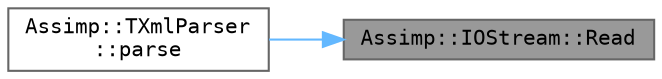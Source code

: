 digraph "Assimp::IOStream::Read"
{
 // LATEX_PDF_SIZE
  bgcolor="transparent";
  edge [fontname=Terminal,fontsize=10,labelfontname=Helvetica,labelfontsize=10];
  node [fontname=Terminal,fontsize=10,shape=box,height=0.2,width=0.4];
  rankdir="RL";
  Node1 [label="Assimp::IOStream::Read",height=0.2,width=0.4,color="gray40", fillcolor="grey60", style="filled", fontcolor="black",tooltip="Read from the file."];
  Node1 -> Node2 [dir="back",color="steelblue1",style="solid"];
  Node2 [label="Assimp::TXmlParser\l::parse",height=0.2,width=0.4,color="grey40", fillcolor="white", style="filled",URL="$class_assimp_1_1_t_xml_parser.html#a832c8f496948e43402767853d25b9a4c",tooltip="Will parse an xml-file from a given stream."];
}
